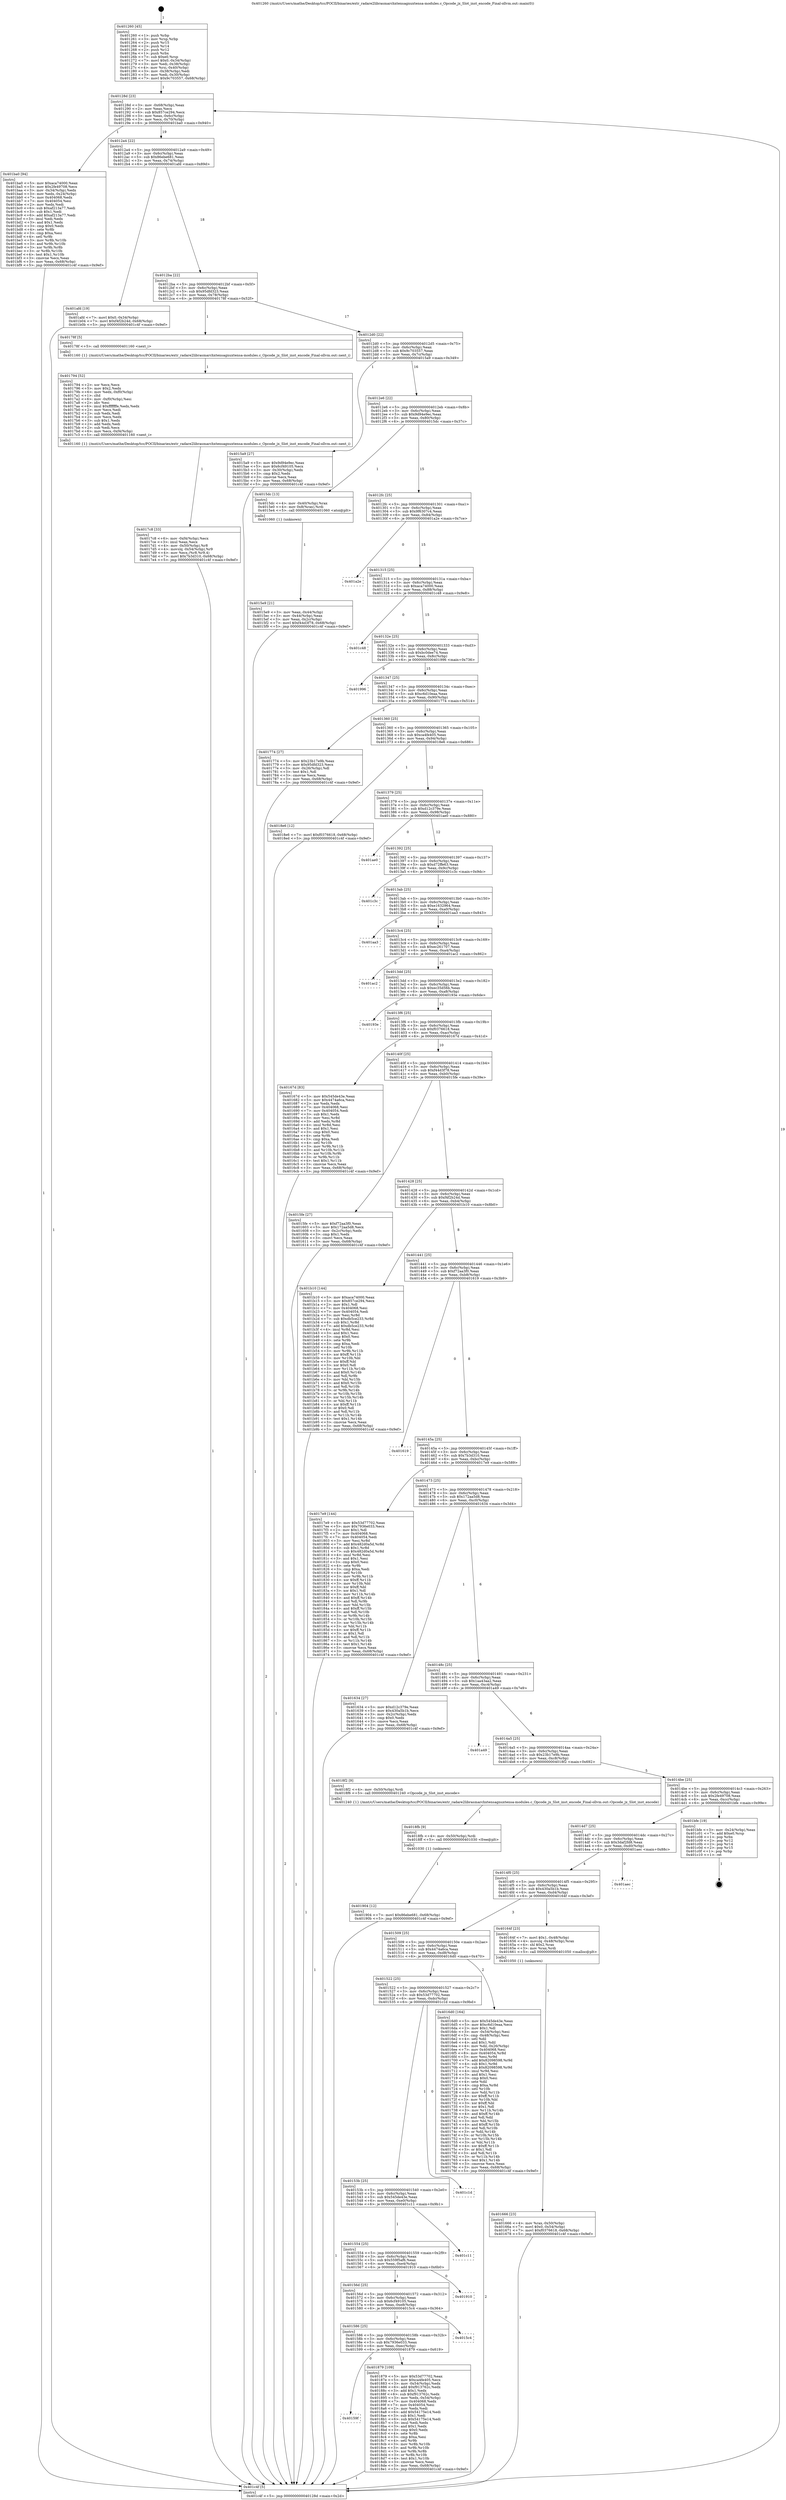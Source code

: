 digraph "0x401260" {
  label = "0x401260 (/mnt/c/Users/mathe/Desktop/tcc/POCII/binaries/extr_radare2librasmarchxtensagnuxtensa-modules.c_Opcode_jx_Slot_inst_encode_Final-ollvm.out::main(0))"
  labelloc = "t"
  node[shape=record]

  Entry [label="",width=0.3,height=0.3,shape=circle,fillcolor=black,style=filled]
  "0x40128d" [label="{
     0x40128d [23]\l
     | [instrs]\l
     &nbsp;&nbsp;0x40128d \<+3\>: mov -0x68(%rbp),%eax\l
     &nbsp;&nbsp;0x401290 \<+2\>: mov %eax,%ecx\l
     &nbsp;&nbsp;0x401292 \<+6\>: sub $0x857ce294,%ecx\l
     &nbsp;&nbsp;0x401298 \<+3\>: mov %eax,-0x6c(%rbp)\l
     &nbsp;&nbsp;0x40129b \<+3\>: mov %ecx,-0x70(%rbp)\l
     &nbsp;&nbsp;0x40129e \<+6\>: je 0000000000401ba0 \<main+0x940\>\l
  }"]
  "0x401ba0" [label="{
     0x401ba0 [94]\l
     | [instrs]\l
     &nbsp;&nbsp;0x401ba0 \<+5\>: mov $0xaca74000,%eax\l
     &nbsp;&nbsp;0x401ba5 \<+5\>: mov $0x2fe49708,%ecx\l
     &nbsp;&nbsp;0x401baa \<+3\>: mov -0x34(%rbp),%edx\l
     &nbsp;&nbsp;0x401bad \<+3\>: mov %edx,-0x24(%rbp)\l
     &nbsp;&nbsp;0x401bb0 \<+7\>: mov 0x404068,%edx\l
     &nbsp;&nbsp;0x401bb7 \<+7\>: mov 0x404054,%esi\l
     &nbsp;&nbsp;0x401bbe \<+2\>: mov %edx,%edi\l
     &nbsp;&nbsp;0x401bc0 \<+6\>: sub $0xaf213a77,%edi\l
     &nbsp;&nbsp;0x401bc6 \<+3\>: sub $0x1,%edi\l
     &nbsp;&nbsp;0x401bc9 \<+6\>: add $0xaf213a77,%edi\l
     &nbsp;&nbsp;0x401bcf \<+3\>: imul %edi,%edx\l
     &nbsp;&nbsp;0x401bd2 \<+3\>: and $0x1,%edx\l
     &nbsp;&nbsp;0x401bd5 \<+3\>: cmp $0x0,%edx\l
     &nbsp;&nbsp;0x401bd8 \<+4\>: sete %r8b\l
     &nbsp;&nbsp;0x401bdc \<+3\>: cmp $0xa,%esi\l
     &nbsp;&nbsp;0x401bdf \<+4\>: setl %r9b\l
     &nbsp;&nbsp;0x401be3 \<+3\>: mov %r8b,%r10b\l
     &nbsp;&nbsp;0x401be6 \<+3\>: and %r9b,%r10b\l
     &nbsp;&nbsp;0x401be9 \<+3\>: xor %r9b,%r8b\l
     &nbsp;&nbsp;0x401bec \<+3\>: or %r8b,%r10b\l
     &nbsp;&nbsp;0x401bef \<+4\>: test $0x1,%r10b\l
     &nbsp;&nbsp;0x401bf3 \<+3\>: cmovne %ecx,%eax\l
     &nbsp;&nbsp;0x401bf6 \<+3\>: mov %eax,-0x68(%rbp)\l
     &nbsp;&nbsp;0x401bf9 \<+5\>: jmp 0000000000401c4f \<main+0x9ef\>\l
  }"]
  "0x4012a4" [label="{
     0x4012a4 [22]\l
     | [instrs]\l
     &nbsp;&nbsp;0x4012a4 \<+5\>: jmp 00000000004012a9 \<main+0x49\>\l
     &nbsp;&nbsp;0x4012a9 \<+3\>: mov -0x6c(%rbp),%eax\l
     &nbsp;&nbsp;0x4012ac \<+5\>: sub $0x86ebe681,%eax\l
     &nbsp;&nbsp;0x4012b1 \<+3\>: mov %eax,-0x74(%rbp)\l
     &nbsp;&nbsp;0x4012b4 \<+6\>: je 0000000000401afd \<main+0x89d\>\l
  }"]
  Exit [label="",width=0.3,height=0.3,shape=circle,fillcolor=black,style=filled,peripheries=2]
  "0x401afd" [label="{
     0x401afd [19]\l
     | [instrs]\l
     &nbsp;&nbsp;0x401afd \<+7\>: movl $0x0,-0x34(%rbp)\l
     &nbsp;&nbsp;0x401b04 \<+7\>: movl $0xf4f2b24d,-0x68(%rbp)\l
     &nbsp;&nbsp;0x401b0b \<+5\>: jmp 0000000000401c4f \<main+0x9ef\>\l
  }"]
  "0x4012ba" [label="{
     0x4012ba [22]\l
     | [instrs]\l
     &nbsp;&nbsp;0x4012ba \<+5\>: jmp 00000000004012bf \<main+0x5f\>\l
     &nbsp;&nbsp;0x4012bf \<+3\>: mov -0x6c(%rbp),%eax\l
     &nbsp;&nbsp;0x4012c2 \<+5\>: sub $0x95dfd323,%eax\l
     &nbsp;&nbsp;0x4012c7 \<+3\>: mov %eax,-0x78(%rbp)\l
     &nbsp;&nbsp;0x4012ca \<+6\>: je 000000000040178f \<main+0x52f\>\l
  }"]
  "0x401904" [label="{
     0x401904 [12]\l
     | [instrs]\l
     &nbsp;&nbsp;0x401904 \<+7\>: movl $0x86ebe681,-0x68(%rbp)\l
     &nbsp;&nbsp;0x40190b \<+5\>: jmp 0000000000401c4f \<main+0x9ef\>\l
  }"]
  "0x40178f" [label="{
     0x40178f [5]\l
     | [instrs]\l
     &nbsp;&nbsp;0x40178f \<+5\>: call 0000000000401160 \<next_i\>\l
     | [calls]\l
     &nbsp;&nbsp;0x401160 \{1\} (/mnt/c/Users/mathe/Desktop/tcc/POCII/binaries/extr_radare2librasmarchxtensagnuxtensa-modules.c_Opcode_jx_Slot_inst_encode_Final-ollvm.out::next_i)\l
  }"]
  "0x4012d0" [label="{
     0x4012d0 [22]\l
     | [instrs]\l
     &nbsp;&nbsp;0x4012d0 \<+5\>: jmp 00000000004012d5 \<main+0x75\>\l
     &nbsp;&nbsp;0x4012d5 \<+3\>: mov -0x6c(%rbp),%eax\l
     &nbsp;&nbsp;0x4012d8 \<+5\>: sub $0x9c703557,%eax\l
     &nbsp;&nbsp;0x4012dd \<+3\>: mov %eax,-0x7c(%rbp)\l
     &nbsp;&nbsp;0x4012e0 \<+6\>: je 00000000004015a9 \<main+0x349\>\l
  }"]
  "0x4018fb" [label="{
     0x4018fb [9]\l
     | [instrs]\l
     &nbsp;&nbsp;0x4018fb \<+4\>: mov -0x50(%rbp),%rdi\l
     &nbsp;&nbsp;0x4018ff \<+5\>: call 0000000000401030 \<free@plt\>\l
     | [calls]\l
     &nbsp;&nbsp;0x401030 \{1\} (unknown)\l
  }"]
  "0x4015a9" [label="{
     0x4015a9 [27]\l
     | [instrs]\l
     &nbsp;&nbsp;0x4015a9 \<+5\>: mov $0x9d94e9ec,%eax\l
     &nbsp;&nbsp;0x4015ae \<+5\>: mov $0x6cf49105,%ecx\l
     &nbsp;&nbsp;0x4015b3 \<+3\>: mov -0x30(%rbp),%edx\l
     &nbsp;&nbsp;0x4015b6 \<+3\>: cmp $0x2,%edx\l
     &nbsp;&nbsp;0x4015b9 \<+3\>: cmovne %ecx,%eax\l
     &nbsp;&nbsp;0x4015bc \<+3\>: mov %eax,-0x68(%rbp)\l
     &nbsp;&nbsp;0x4015bf \<+5\>: jmp 0000000000401c4f \<main+0x9ef\>\l
  }"]
  "0x4012e6" [label="{
     0x4012e6 [22]\l
     | [instrs]\l
     &nbsp;&nbsp;0x4012e6 \<+5\>: jmp 00000000004012eb \<main+0x8b\>\l
     &nbsp;&nbsp;0x4012eb \<+3\>: mov -0x6c(%rbp),%eax\l
     &nbsp;&nbsp;0x4012ee \<+5\>: sub $0x9d94e9ec,%eax\l
     &nbsp;&nbsp;0x4012f3 \<+3\>: mov %eax,-0x80(%rbp)\l
     &nbsp;&nbsp;0x4012f6 \<+6\>: je 00000000004015dc \<main+0x37c\>\l
  }"]
  "0x401c4f" [label="{
     0x401c4f [5]\l
     | [instrs]\l
     &nbsp;&nbsp;0x401c4f \<+5\>: jmp 000000000040128d \<main+0x2d\>\l
  }"]
  "0x401260" [label="{
     0x401260 [45]\l
     | [instrs]\l
     &nbsp;&nbsp;0x401260 \<+1\>: push %rbp\l
     &nbsp;&nbsp;0x401261 \<+3\>: mov %rsp,%rbp\l
     &nbsp;&nbsp;0x401264 \<+2\>: push %r15\l
     &nbsp;&nbsp;0x401266 \<+2\>: push %r14\l
     &nbsp;&nbsp;0x401268 \<+2\>: push %r12\l
     &nbsp;&nbsp;0x40126a \<+1\>: push %rbx\l
     &nbsp;&nbsp;0x40126b \<+7\>: sub $0xe0,%rsp\l
     &nbsp;&nbsp;0x401272 \<+7\>: movl $0x0,-0x34(%rbp)\l
     &nbsp;&nbsp;0x401279 \<+3\>: mov %edi,-0x38(%rbp)\l
     &nbsp;&nbsp;0x40127c \<+4\>: mov %rsi,-0x40(%rbp)\l
     &nbsp;&nbsp;0x401280 \<+3\>: mov -0x38(%rbp),%edi\l
     &nbsp;&nbsp;0x401283 \<+3\>: mov %edi,-0x30(%rbp)\l
     &nbsp;&nbsp;0x401286 \<+7\>: movl $0x9c703557,-0x68(%rbp)\l
  }"]
  "0x40159f" [label="{
     0x40159f\l
  }", style=dashed]
  "0x4015dc" [label="{
     0x4015dc [13]\l
     | [instrs]\l
     &nbsp;&nbsp;0x4015dc \<+4\>: mov -0x40(%rbp),%rax\l
     &nbsp;&nbsp;0x4015e0 \<+4\>: mov 0x8(%rax),%rdi\l
     &nbsp;&nbsp;0x4015e4 \<+5\>: call 0000000000401060 \<atoi@plt\>\l
     | [calls]\l
     &nbsp;&nbsp;0x401060 \{1\} (unknown)\l
  }"]
  "0x4012fc" [label="{
     0x4012fc [25]\l
     | [instrs]\l
     &nbsp;&nbsp;0x4012fc \<+5\>: jmp 0000000000401301 \<main+0xa1\>\l
     &nbsp;&nbsp;0x401301 \<+3\>: mov -0x6c(%rbp),%eax\l
     &nbsp;&nbsp;0x401304 \<+5\>: sub $0x9f6307c4,%eax\l
     &nbsp;&nbsp;0x401309 \<+6\>: mov %eax,-0x84(%rbp)\l
     &nbsp;&nbsp;0x40130f \<+6\>: je 0000000000401a2e \<main+0x7ce\>\l
  }"]
  "0x4015e9" [label="{
     0x4015e9 [21]\l
     | [instrs]\l
     &nbsp;&nbsp;0x4015e9 \<+3\>: mov %eax,-0x44(%rbp)\l
     &nbsp;&nbsp;0x4015ec \<+3\>: mov -0x44(%rbp),%eax\l
     &nbsp;&nbsp;0x4015ef \<+3\>: mov %eax,-0x2c(%rbp)\l
     &nbsp;&nbsp;0x4015f2 \<+7\>: movl $0xf44d3f78,-0x68(%rbp)\l
     &nbsp;&nbsp;0x4015f9 \<+5\>: jmp 0000000000401c4f \<main+0x9ef\>\l
  }"]
  "0x401879" [label="{
     0x401879 [109]\l
     | [instrs]\l
     &nbsp;&nbsp;0x401879 \<+5\>: mov $0x53d77702,%eax\l
     &nbsp;&nbsp;0x40187e \<+5\>: mov $0xca4fe405,%ecx\l
     &nbsp;&nbsp;0x401883 \<+3\>: mov -0x54(%rbp),%edx\l
     &nbsp;&nbsp;0x401886 \<+6\>: add $0xf913762c,%edx\l
     &nbsp;&nbsp;0x40188c \<+3\>: add $0x1,%edx\l
     &nbsp;&nbsp;0x40188f \<+6\>: sub $0xf913762c,%edx\l
     &nbsp;&nbsp;0x401895 \<+3\>: mov %edx,-0x54(%rbp)\l
     &nbsp;&nbsp;0x401898 \<+7\>: mov 0x404068,%edx\l
     &nbsp;&nbsp;0x40189f \<+7\>: mov 0x404054,%esi\l
     &nbsp;&nbsp;0x4018a6 \<+2\>: mov %edx,%edi\l
     &nbsp;&nbsp;0x4018a8 \<+6\>: add $0x54175e14,%edi\l
     &nbsp;&nbsp;0x4018ae \<+3\>: sub $0x1,%edi\l
     &nbsp;&nbsp;0x4018b1 \<+6\>: sub $0x54175e14,%edi\l
     &nbsp;&nbsp;0x4018b7 \<+3\>: imul %edi,%edx\l
     &nbsp;&nbsp;0x4018ba \<+3\>: and $0x1,%edx\l
     &nbsp;&nbsp;0x4018bd \<+3\>: cmp $0x0,%edx\l
     &nbsp;&nbsp;0x4018c0 \<+4\>: sete %r8b\l
     &nbsp;&nbsp;0x4018c4 \<+3\>: cmp $0xa,%esi\l
     &nbsp;&nbsp;0x4018c7 \<+4\>: setl %r9b\l
     &nbsp;&nbsp;0x4018cb \<+3\>: mov %r8b,%r10b\l
     &nbsp;&nbsp;0x4018ce \<+3\>: and %r9b,%r10b\l
     &nbsp;&nbsp;0x4018d1 \<+3\>: xor %r9b,%r8b\l
     &nbsp;&nbsp;0x4018d4 \<+3\>: or %r8b,%r10b\l
     &nbsp;&nbsp;0x4018d7 \<+4\>: test $0x1,%r10b\l
     &nbsp;&nbsp;0x4018db \<+3\>: cmovne %ecx,%eax\l
     &nbsp;&nbsp;0x4018de \<+3\>: mov %eax,-0x68(%rbp)\l
     &nbsp;&nbsp;0x4018e1 \<+5\>: jmp 0000000000401c4f \<main+0x9ef\>\l
  }"]
  "0x401a2e" [label="{
     0x401a2e\l
  }", style=dashed]
  "0x401315" [label="{
     0x401315 [25]\l
     | [instrs]\l
     &nbsp;&nbsp;0x401315 \<+5\>: jmp 000000000040131a \<main+0xba\>\l
     &nbsp;&nbsp;0x40131a \<+3\>: mov -0x6c(%rbp),%eax\l
     &nbsp;&nbsp;0x40131d \<+5\>: sub $0xaca74000,%eax\l
     &nbsp;&nbsp;0x401322 \<+6\>: mov %eax,-0x88(%rbp)\l
     &nbsp;&nbsp;0x401328 \<+6\>: je 0000000000401c48 \<main+0x9e8\>\l
  }"]
  "0x401586" [label="{
     0x401586 [25]\l
     | [instrs]\l
     &nbsp;&nbsp;0x401586 \<+5\>: jmp 000000000040158b \<main+0x32b\>\l
     &nbsp;&nbsp;0x40158b \<+3\>: mov -0x6c(%rbp),%eax\l
     &nbsp;&nbsp;0x40158e \<+5\>: sub $0x7936e033,%eax\l
     &nbsp;&nbsp;0x401593 \<+6\>: mov %eax,-0xec(%rbp)\l
     &nbsp;&nbsp;0x401599 \<+6\>: je 0000000000401879 \<main+0x619\>\l
  }"]
  "0x401c48" [label="{
     0x401c48\l
  }", style=dashed]
  "0x40132e" [label="{
     0x40132e [25]\l
     | [instrs]\l
     &nbsp;&nbsp;0x40132e \<+5\>: jmp 0000000000401333 \<main+0xd3\>\l
     &nbsp;&nbsp;0x401333 \<+3\>: mov -0x6c(%rbp),%eax\l
     &nbsp;&nbsp;0x401336 \<+5\>: sub $0xbc0dee74,%eax\l
     &nbsp;&nbsp;0x40133b \<+6\>: mov %eax,-0x8c(%rbp)\l
     &nbsp;&nbsp;0x401341 \<+6\>: je 0000000000401996 \<main+0x736\>\l
  }"]
  "0x4015c4" [label="{
     0x4015c4\l
  }", style=dashed]
  "0x401996" [label="{
     0x401996\l
  }", style=dashed]
  "0x401347" [label="{
     0x401347 [25]\l
     | [instrs]\l
     &nbsp;&nbsp;0x401347 \<+5\>: jmp 000000000040134c \<main+0xec\>\l
     &nbsp;&nbsp;0x40134c \<+3\>: mov -0x6c(%rbp),%eax\l
     &nbsp;&nbsp;0x40134f \<+5\>: sub $0xc6d10eaa,%eax\l
     &nbsp;&nbsp;0x401354 \<+6\>: mov %eax,-0x90(%rbp)\l
     &nbsp;&nbsp;0x40135a \<+6\>: je 0000000000401774 \<main+0x514\>\l
  }"]
  "0x40156d" [label="{
     0x40156d [25]\l
     | [instrs]\l
     &nbsp;&nbsp;0x40156d \<+5\>: jmp 0000000000401572 \<main+0x312\>\l
     &nbsp;&nbsp;0x401572 \<+3\>: mov -0x6c(%rbp),%eax\l
     &nbsp;&nbsp;0x401575 \<+5\>: sub $0x6cf49105,%eax\l
     &nbsp;&nbsp;0x40157a \<+6\>: mov %eax,-0xe8(%rbp)\l
     &nbsp;&nbsp;0x401580 \<+6\>: je 00000000004015c4 \<main+0x364\>\l
  }"]
  "0x401774" [label="{
     0x401774 [27]\l
     | [instrs]\l
     &nbsp;&nbsp;0x401774 \<+5\>: mov $0x23b17e9b,%eax\l
     &nbsp;&nbsp;0x401779 \<+5\>: mov $0x95dfd323,%ecx\l
     &nbsp;&nbsp;0x40177e \<+3\>: mov -0x26(%rbp),%dl\l
     &nbsp;&nbsp;0x401781 \<+3\>: test $0x1,%dl\l
     &nbsp;&nbsp;0x401784 \<+3\>: cmovne %ecx,%eax\l
     &nbsp;&nbsp;0x401787 \<+3\>: mov %eax,-0x68(%rbp)\l
     &nbsp;&nbsp;0x40178a \<+5\>: jmp 0000000000401c4f \<main+0x9ef\>\l
  }"]
  "0x401360" [label="{
     0x401360 [25]\l
     | [instrs]\l
     &nbsp;&nbsp;0x401360 \<+5\>: jmp 0000000000401365 \<main+0x105\>\l
     &nbsp;&nbsp;0x401365 \<+3\>: mov -0x6c(%rbp),%eax\l
     &nbsp;&nbsp;0x401368 \<+5\>: sub $0xca4fe405,%eax\l
     &nbsp;&nbsp;0x40136d \<+6\>: mov %eax,-0x94(%rbp)\l
     &nbsp;&nbsp;0x401373 \<+6\>: je 00000000004018e6 \<main+0x686\>\l
  }"]
  "0x401910" [label="{
     0x401910\l
  }", style=dashed]
  "0x4018e6" [label="{
     0x4018e6 [12]\l
     | [instrs]\l
     &nbsp;&nbsp;0x4018e6 \<+7\>: movl $0xf0376618,-0x68(%rbp)\l
     &nbsp;&nbsp;0x4018ed \<+5\>: jmp 0000000000401c4f \<main+0x9ef\>\l
  }"]
  "0x401379" [label="{
     0x401379 [25]\l
     | [instrs]\l
     &nbsp;&nbsp;0x401379 \<+5\>: jmp 000000000040137e \<main+0x11e\>\l
     &nbsp;&nbsp;0x40137e \<+3\>: mov -0x6c(%rbp),%eax\l
     &nbsp;&nbsp;0x401381 \<+5\>: sub $0xd12c379e,%eax\l
     &nbsp;&nbsp;0x401386 \<+6\>: mov %eax,-0x98(%rbp)\l
     &nbsp;&nbsp;0x40138c \<+6\>: je 0000000000401ae0 \<main+0x880\>\l
  }"]
  "0x401554" [label="{
     0x401554 [25]\l
     | [instrs]\l
     &nbsp;&nbsp;0x401554 \<+5\>: jmp 0000000000401559 \<main+0x2f9\>\l
     &nbsp;&nbsp;0x401559 \<+3\>: mov -0x6c(%rbp),%eax\l
     &nbsp;&nbsp;0x40155c \<+5\>: sub $0x559f5af6,%eax\l
     &nbsp;&nbsp;0x401561 \<+6\>: mov %eax,-0xe4(%rbp)\l
     &nbsp;&nbsp;0x401567 \<+6\>: je 0000000000401910 \<main+0x6b0\>\l
  }"]
  "0x401ae0" [label="{
     0x401ae0\l
  }", style=dashed]
  "0x401392" [label="{
     0x401392 [25]\l
     | [instrs]\l
     &nbsp;&nbsp;0x401392 \<+5\>: jmp 0000000000401397 \<main+0x137\>\l
     &nbsp;&nbsp;0x401397 \<+3\>: mov -0x6c(%rbp),%eax\l
     &nbsp;&nbsp;0x40139a \<+5\>: sub $0xd72ffe63,%eax\l
     &nbsp;&nbsp;0x40139f \<+6\>: mov %eax,-0x9c(%rbp)\l
     &nbsp;&nbsp;0x4013a5 \<+6\>: je 0000000000401c3c \<main+0x9dc\>\l
  }"]
  "0x401c11" [label="{
     0x401c11\l
  }", style=dashed]
  "0x401c3c" [label="{
     0x401c3c\l
  }", style=dashed]
  "0x4013ab" [label="{
     0x4013ab [25]\l
     | [instrs]\l
     &nbsp;&nbsp;0x4013ab \<+5\>: jmp 00000000004013b0 \<main+0x150\>\l
     &nbsp;&nbsp;0x4013b0 \<+3\>: mov -0x6c(%rbp),%eax\l
     &nbsp;&nbsp;0x4013b3 \<+5\>: sub $0xe1632964,%eax\l
     &nbsp;&nbsp;0x4013b8 \<+6\>: mov %eax,-0xa0(%rbp)\l
     &nbsp;&nbsp;0x4013be \<+6\>: je 0000000000401aa3 \<main+0x843\>\l
  }"]
  "0x40153b" [label="{
     0x40153b [25]\l
     | [instrs]\l
     &nbsp;&nbsp;0x40153b \<+5\>: jmp 0000000000401540 \<main+0x2e0\>\l
     &nbsp;&nbsp;0x401540 \<+3\>: mov -0x6c(%rbp),%eax\l
     &nbsp;&nbsp;0x401543 \<+5\>: sub $0x545de43e,%eax\l
     &nbsp;&nbsp;0x401548 \<+6\>: mov %eax,-0xe0(%rbp)\l
     &nbsp;&nbsp;0x40154e \<+6\>: je 0000000000401c11 \<main+0x9b1\>\l
  }"]
  "0x401aa3" [label="{
     0x401aa3\l
  }", style=dashed]
  "0x4013c4" [label="{
     0x4013c4 [25]\l
     | [instrs]\l
     &nbsp;&nbsp;0x4013c4 \<+5\>: jmp 00000000004013c9 \<main+0x169\>\l
     &nbsp;&nbsp;0x4013c9 \<+3\>: mov -0x6c(%rbp),%eax\l
     &nbsp;&nbsp;0x4013cc \<+5\>: sub $0xec261707,%eax\l
     &nbsp;&nbsp;0x4013d1 \<+6\>: mov %eax,-0xa4(%rbp)\l
     &nbsp;&nbsp;0x4013d7 \<+6\>: je 0000000000401ac2 \<main+0x862\>\l
  }"]
  "0x401c1d" [label="{
     0x401c1d\l
  }", style=dashed]
  "0x401ac2" [label="{
     0x401ac2\l
  }", style=dashed]
  "0x4013dd" [label="{
     0x4013dd [25]\l
     | [instrs]\l
     &nbsp;&nbsp;0x4013dd \<+5\>: jmp 00000000004013e2 \<main+0x182\>\l
     &nbsp;&nbsp;0x4013e2 \<+3\>: mov -0x6c(%rbp),%eax\l
     &nbsp;&nbsp;0x4013e5 \<+5\>: sub $0xec35d56b,%eax\l
     &nbsp;&nbsp;0x4013ea \<+6\>: mov %eax,-0xa8(%rbp)\l
     &nbsp;&nbsp;0x4013f0 \<+6\>: je 000000000040193e \<main+0x6de\>\l
  }"]
  "0x4017c8" [label="{
     0x4017c8 [33]\l
     | [instrs]\l
     &nbsp;&nbsp;0x4017c8 \<+6\>: mov -0xf4(%rbp),%ecx\l
     &nbsp;&nbsp;0x4017ce \<+3\>: imul %eax,%ecx\l
     &nbsp;&nbsp;0x4017d1 \<+4\>: mov -0x50(%rbp),%r8\l
     &nbsp;&nbsp;0x4017d5 \<+4\>: movslq -0x54(%rbp),%r9\l
     &nbsp;&nbsp;0x4017d9 \<+4\>: mov %ecx,(%r8,%r9,4)\l
     &nbsp;&nbsp;0x4017dd \<+7\>: movl $0x7b3d310,-0x68(%rbp)\l
     &nbsp;&nbsp;0x4017e4 \<+5\>: jmp 0000000000401c4f \<main+0x9ef\>\l
  }"]
  "0x40193e" [label="{
     0x40193e\l
  }", style=dashed]
  "0x4013f6" [label="{
     0x4013f6 [25]\l
     | [instrs]\l
     &nbsp;&nbsp;0x4013f6 \<+5\>: jmp 00000000004013fb \<main+0x19b\>\l
     &nbsp;&nbsp;0x4013fb \<+3\>: mov -0x6c(%rbp),%eax\l
     &nbsp;&nbsp;0x4013fe \<+5\>: sub $0xf0376618,%eax\l
     &nbsp;&nbsp;0x401403 \<+6\>: mov %eax,-0xac(%rbp)\l
     &nbsp;&nbsp;0x401409 \<+6\>: je 000000000040167d \<main+0x41d\>\l
  }"]
  "0x401794" [label="{
     0x401794 [52]\l
     | [instrs]\l
     &nbsp;&nbsp;0x401794 \<+2\>: xor %ecx,%ecx\l
     &nbsp;&nbsp;0x401796 \<+5\>: mov $0x2,%edx\l
     &nbsp;&nbsp;0x40179b \<+6\>: mov %edx,-0xf0(%rbp)\l
     &nbsp;&nbsp;0x4017a1 \<+1\>: cltd\l
     &nbsp;&nbsp;0x4017a2 \<+6\>: mov -0xf0(%rbp),%esi\l
     &nbsp;&nbsp;0x4017a8 \<+2\>: idiv %esi\l
     &nbsp;&nbsp;0x4017aa \<+6\>: imul $0xfffffffe,%edx,%edx\l
     &nbsp;&nbsp;0x4017b0 \<+2\>: mov %ecx,%edi\l
     &nbsp;&nbsp;0x4017b2 \<+2\>: sub %edx,%edi\l
     &nbsp;&nbsp;0x4017b4 \<+2\>: mov %ecx,%edx\l
     &nbsp;&nbsp;0x4017b6 \<+3\>: sub $0x1,%edx\l
     &nbsp;&nbsp;0x4017b9 \<+2\>: add %edx,%edi\l
     &nbsp;&nbsp;0x4017bb \<+2\>: sub %edi,%ecx\l
     &nbsp;&nbsp;0x4017bd \<+6\>: mov %ecx,-0xf4(%rbp)\l
     &nbsp;&nbsp;0x4017c3 \<+5\>: call 0000000000401160 \<next_i\>\l
     | [calls]\l
     &nbsp;&nbsp;0x401160 \{1\} (/mnt/c/Users/mathe/Desktop/tcc/POCII/binaries/extr_radare2librasmarchxtensagnuxtensa-modules.c_Opcode_jx_Slot_inst_encode_Final-ollvm.out::next_i)\l
  }"]
  "0x40167d" [label="{
     0x40167d [83]\l
     | [instrs]\l
     &nbsp;&nbsp;0x40167d \<+5\>: mov $0x545de43e,%eax\l
     &nbsp;&nbsp;0x401682 \<+5\>: mov $0x4474a6ca,%ecx\l
     &nbsp;&nbsp;0x401687 \<+2\>: xor %edx,%edx\l
     &nbsp;&nbsp;0x401689 \<+7\>: mov 0x404068,%esi\l
     &nbsp;&nbsp;0x401690 \<+7\>: mov 0x404054,%edi\l
     &nbsp;&nbsp;0x401697 \<+3\>: sub $0x1,%edx\l
     &nbsp;&nbsp;0x40169a \<+3\>: mov %esi,%r8d\l
     &nbsp;&nbsp;0x40169d \<+3\>: add %edx,%r8d\l
     &nbsp;&nbsp;0x4016a0 \<+4\>: imul %r8d,%esi\l
     &nbsp;&nbsp;0x4016a4 \<+3\>: and $0x1,%esi\l
     &nbsp;&nbsp;0x4016a7 \<+3\>: cmp $0x0,%esi\l
     &nbsp;&nbsp;0x4016aa \<+4\>: sete %r9b\l
     &nbsp;&nbsp;0x4016ae \<+3\>: cmp $0xa,%edi\l
     &nbsp;&nbsp;0x4016b1 \<+4\>: setl %r10b\l
     &nbsp;&nbsp;0x4016b5 \<+3\>: mov %r9b,%r11b\l
     &nbsp;&nbsp;0x4016b8 \<+3\>: and %r10b,%r11b\l
     &nbsp;&nbsp;0x4016bb \<+3\>: xor %r10b,%r9b\l
     &nbsp;&nbsp;0x4016be \<+3\>: or %r9b,%r11b\l
     &nbsp;&nbsp;0x4016c1 \<+4\>: test $0x1,%r11b\l
     &nbsp;&nbsp;0x4016c5 \<+3\>: cmovne %ecx,%eax\l
     &nbsp;&nbsp;0x4016c8 \<+3\>: mov %eax,-0x68(%rbp)\l
     &nbsp;&nbsp;0x4016cb \<+5\>: jmp 0000000000401c4f \<main+0x9ef\>\l
  }"]
  "0x40140f" [label="{
     0x40140f [25]\l
     | [instrs]\l
     &nbsp;&nbsp;0x40140f \<+5\>: jmp 0000000000401414 \<main+0x1b4\>\l
     &nbsp;&nbsp;0x401414 \<+3\>: mov -0x6c(%rbp),%eax\l
     &nbsp;&nbsp;0x401417 \<+5\>: sub $0xf44d3f78,%eax\l
     &nbsp;&nbsp;0x40141c \<+6\>: mov %eax,-0xb0(%rbp)\l
     &nbsp;&nbsp;0x401422 \<+6\>: je 00000000004015fe \<main+0x39e\>\l
  }"]
  "0x401522" [label="{
     0x401522 [25]\l
     | [instrs]\l
     &nbsp;&nbsp;0x401522 \<+5\>: jmp 0000000000401527 \<main+0x2c7\>\l
     &nbsp;&nbsp;0x401527 \<+3\>: mov -0x6c(%rbp),%eax\l
     &nbsp;&nbsp;0x40152a \<+5\>: sub $0x53d77702,%eax\l
     &nbsp;&nbsp;0x40152f \<+6\>: mov %eax,-0xdc(%rbp)\l
     &nbsp;&nbsp;0x401535 \<+6\>: je 0000000000401c1d \<main+0x9bd\>\l
  }"]
  "0x4015fe" [label="{
     0x4015fe [27]\l
     | [instrs]\l
     &nbsp;&nbsp;0x4015fe \<+5\>: mov $0xf72aa3f0,%eax\l
     &nbsp;&nbsp;0x401603 \<+5\>: mov $0x172aa5d8,%ecx\l
     &nbsp;&nbsp;0x401608 \<+3\>: mov -0x2c(%rbp),%edx\l
     &nbsp;&nbsp;0x40160b \<+3\>: cmp $0x1,%edx\l
     &nbsp;&nbsp;0x40160e \<+3\>: cmovl %ecx,%eax\l
     &nbsp;&nbsp;0x401611 \<+3\>: mov %eax,-0x68(%rbp)\l
     &nbsp;&nbsp;0x401614 \<+5\>: jmp 0000000000401c4f \<main+0x9ef\>\l
  }"]
  "0x401428" [label="{
     0x401428 [25]\l
     | [instrs]\l
     &nbsp;&nbsp;0x401428 \<+5\>: jmp 000000000040142d \<main+0x1cd\>\l
     &nbsp;&nbsp;0x40142d \<+3\>: mov -0x6c(%rbp),%eax\l
     &nbsp;&nbsp;0x401430 \<+5\>: sub $0xf4f2b24d,%eax\l
     &nbsp;&nbsp;0x401435 \<+6\>: mov %eax,-0xb4(%rbp)\l
     &nbsp;&nbsp;0x40143b \<+6\>: je 0000000000401b10 \<main+0x8b0\>\l
  }"]
  "0x4016d0" [label="{
     0x4016d0 [164]\l
     | [instrs]\l
     &nbsp;&nbsp;0x4016d0 \<+5\>: mov $0x545de43e,%eax\l
     &nbsp;&nbsp;0x4016d5 \<+5\>: mov $0xc6d10eaa,%ecx\l
     &nbsp;&nbsp;0x4016da \<+2\>: mov $0x1,%dl\l
     &nbsp;&nbsp;0x4016dc \<+3\>: mov -0x54(%rbp),%esi\l
     &nbsp;&nbsp;0x4016df \<+3\>: cmp -0x48(%rbp),%esi\l
     &nbsp;&nbsp;0x4016e2 \<+4\>: setl %dil\l
     &nbsp;&nbsp;0x4016e6 \<+4\>: and $0x1,%dil\l
     &nbsp;&nbsp;0x4016ea \<+4\>: mov %dil,-0x26(%rbp)\l
     &nbsp;&nbsp;0x4016ee \<+7\>: mov 0x404068,%esi\l
     &nbsp;&nbsp;0x4016f5 \<+8\>: mov 0x404054,%r8d\l
     &nbsp;&nbsp;0x4016fd \<+3\>: mov %esi,%r9d\l
     &nbsp;&nbsp;0x401700 \<+7\>: add $0x82098598,%r9d\l
     &nbsp;&nbsp;0x401707 \<+4\>: sub $0x1,%r9d\l
     &nbsp;&nbsp;0x40170b \<+7\>: sub $0x82098598,%r9d\l
     &nbsp;&nbsp;0x401712 \<+4\>: imul %r9d,%esi\l
     &nbsp;&nbsp;0x401716 \<+3\>: and $0x1,%esi\l
     &nbsp;&nbsp;0x401719 \<+3\>: cmp $0x0,%esi\l
     &nbsp;&nbsp;0x40171c \<+4\>: sete %dil\l
     &nbsp;&nbsp;0x401720 \<+4\>: cmp $0xa,%r8d\l
     &nbsp;&nbsp;0x401724 \<+4\>: setl %r10b\l
     &nbsp;&nbsp;0x401728 \<+3\>: mov %dil,%r11b\l
     &nbsp;&nbsp;0x40172b \<+4\>: xor $0xff,%r11b\l
     &nbsp;&nbsp;0x40172f \<+3\>: mov %r10b,%bl\l
     &nbsp;&nbsp;0x401732 \<+3\>: xor $0xff,%bl\l
     &nbsp;&nbsp;0x401735 \<+3\>: xor $0x1,%dl\l
     &nbsp;&nbsp;0x401738 \<+3\>: mov %r11b,%r14b\l
     &nbsp;&nbsp;0x40173b \<+4\>: and $0xff,%r14b\l
     &nbsp;&nbsp;0x40173f \<+3\>: and %dl,%dil\l
     &nbsp;&nbsp;0x401742 \<+3\>: mov %bl,%r15b\l
     &nbsp;&nbsp;0x401745 \<+4\>: and $0xff,%r15b\l
     &nbsp;&nbsp;0x401749 \<+3\>: and %dl,%r10b\l
     &nbsp;&nbsp;0x40174c \<+3\>: or %dil,%r14b\l
     &nbsp;&nbsp;0x40174f \<+3\>: or %r10b,%r15b\l
     &nbsp;&nbsp;0x401752 \<+3\>: xor %r15b,%r14b\l
     &nbsp;&nbsp;0x401755 \<+3\>: or %bl,%r11b\l
     &nbsp;&nbsp;0x401758 \<+4\>: xor $0xff,%r11b\l
     &nbsp;&nbsp;0x40175c \<+3\>: or $0x1,%dl\l
     &nbsp;&nbsp;0x40175f \<+3\>: and %dl,%r11b\l
     &nbsp;&nbsp;0x401762 \<+3\>: or %r11b,%r14b\l
     &nbsp;&nbsp;0x401765 \<+4\>: test $0x1,%r14b\l
     &nbsp;&nbsp;0x401769 \<+3\>: cmovne %ecx,%eax\l
     &nbsp;&nbsp;0x40176c \<+3\>: mov %eax,-0x68(%rbp)\l
     &nbsp;&nbsp;0x40176f \<+5\>: jmp 0000000000401c4f \<main+0x9ef\>\l
  }"]
  "0x401b10" [label="{
     0x401b10 [144]\l
     | [instrs]\l
     &nbsp;&nbsp;0x401b10 \<+5\>: mov $0xaca74000,%eax\l
     &nbsp;&nbsp;0x401b15 \<+5\>: mov $0x857ce294,%ecx\l
     &nbsp;&nbsp;0x401b1a \<+2\>: mov $0x1,%dl\l
     &nbsp;&nbsp;0x401b1c \<+7\>: mov 0x404068,%esi\l
     &nbsp;&nbsp;0x401b23 \<+7\>: mov 0x404054,%edi\l
     &nbsp;&nbsp;0x401b2a \<+3\>: mov %esi,%r8d\l
     &nbsp;&nbsp;0x401b2d \<+7\>: sub $0xdb5ce233,%r8d\l
     &nbsp;&nbsp;0x401b34 \<+4\>: sub $0x1,%r8d\l
     &nbsp;&nbsp;0x401b38 \<+7\>: add $0xdb5ce233,%r8d\l
     &nbsp;&nbsp;0x401b3f \<+4\>: imul %r8d,%esi\l
     &nbsp;&nbsp;0x401b43 \<+3\>: and $0x1,%esi\l
     &nbsp;&nbsp;0x401b46 \<+3\>: cmp $0x0,%esi\l
     &nbsp;&nbsp;0x401b49 \<+4\>: sete %r9b\l
     &nbsp;&nbsp;0x401b4d \<+3\>: cmp $0xa,%edi\l
     &nbsp;&nbsp;0x401b50 \<+4\>: setl %r10b\l
     &nbsp;&nbsp;0x401b54 \<+3\>: mov %r9b,%r11b\l
     &nbsp;&nbsp;0x401b57 \<+4\>: xor $0xff,%r11b\l
     &nbsp;&nbsp;0x401b5b \<+3\>: mov %r10b,%bl\l
     &nbsp;&nbsp;0x401b5e \<+3\>: xor $0xff,%bl\l
     &nbsp;&nbsp;0x401b61 \<+3\>: xor $0x0,%dl\l
     &nbsp;&nbsp;0x401b64 \<+3\>: mov %r11b,%r14b\l
     &nbsp;&nbsp;0x401b67 \<+4\>: and $0x0,%r14b\l
     &nbsp;&nbsp;0x401b6b \<+3\>: and %dl,%r9b\l
     &nbsp;&nbsp;0x401b6e \<+3\>: mov %bl,%r15b\l
     &nbsp;&nbsp;0x401b71 \<+4\>: and $0x0,%r15b\l
     &nbsp;&nbsp;0x401b75 \<+3\>: and %dl,%r10b\l
     &nbsp;&nbsp;0x401b78 \<+3\>: or %r9b,%r14b\l
     &nbsp;&nbsp;0x401b7b \<+3\>: or %r10b,%r15b\l
     &nbsp;&nbsp;0x401b7e \<+3\>: xor %r15b,%r14b\l
     &nbsp;&nbsp;0x401b81 \<+3\>: or %bl,%r11b\l
     &nbsp;&nbsp;0x401b84 \<+4\>: xor $0xff,%r11b\l
     &nbsp;&nbsp;0x401b88 \<+3\>: or $0x0,%dl\l
     &nbsp;&nbsp;0x401b8b \<+3\>: and %dl,%r11b\l
     &nbsp;&nbsp;0x401b8e \<+3\>: or %r11b,%r14b\l
     &nbsp;&nbsp;0x401b91 \<+4\>: test $0x1,%r14b\l
     &nbsp;&nbsp;0x401b95 \<+3\>: cmovne %ecx,%eax\l
     &nbsp;&nbsp;0x401b98 \<+3\>: mov %eax,-0x68(%rbp)\l
     &nbsp;&nbsp;0x401b9b \<+5\>: jmp 0000000000401c4f \<main+0x9ef\>\l
  }"]
  "0x401441" [label="{
     0x401441 [25]\l
     | [instrs]\l
     &nbsp;&nbsp;0x401441 \<+5\>: jmp 0000000000401446 \<main+0x1e6\>\l
     &nbsp;&nbsp;0x401446 \<+3\>: mov -0x6c(%rbp),%eax\l
     &nbsp;&nbsp;0x401449 \<+5\>: sub $0xf72aa3f0,%eax\l
     &nbsp;&nbsp;0x40144e \<+6\>: mov %eax,-0xb8(%rbp)\l
     &nbsp;&nbsp;0x401454 \<+6\>: je 0000000000401619 \<main+0x3b9\>\l
  }"]
  "0x401666" [label="{
     0x401666 [23]\l
     | [instrs]\l
     &nbsp;&nbsp;0x401666 \<+4\>: mov %rax,-0x50(%rbp)\l
     &nbsp;&nbsp;0x40166a \<+7\>: movl $0x0,-0x54(%rbp)\l
     &nbsp;&nbsp;0x401671 \<+7\>: movl $0xf0376618,-0x68(%rbp)\l
     &nbsp;&nbsp;0x401678 \<+5\>: jmp 0000000000401c4f \<main+0x9ef\>\l
  }"]
  "0x401619" [label="{
     0x401619\l
  }", style=dashed]
  "0x40145a" [label="{
     0x40145a [25]\l
     | [instrs]\l
     &nbsp;&nbsp;0x40145a \<+5\>: jmp 000000000040145f \<main+0x1ff\>\l
     &nbsp;&nbsp;0x40145f \<+3\>: mov -0x6c(%rbp),%eax\l
     &nbsp;&nbsp;0x401462 \<+5\>: sub $0x7b3d310,%eax\l
     &nbsp;&nbsp;0x401467 \<+6\>: mov %eax,-0xbc(%rbp)\l
     &nbsp;&nbsp;0x40146d \<+6\>: je 00000000004017e9 \<main+0x589\>\l
  }"]
  "0x401509" [label="{
     0x401509 [25]\l
     | [instrs]\l
     &nbsp;&nbsp;0x401509 \<+5\>: jmp 000000000040150e \<main+0x2ae\>\l
     &nbsp;&nbsp;0x40150e \<+3\>: mov -0x6c(%rbp),%eax\l
     &nbsp;&nbsp;0x401511 \<+5\>: sub $0x4474a6ca,%eax\l
     &nbsp;&nbsp;0x401516 \<+6\>: mov %eax,-0xd8(%rbp)\l
     &nbsp;&nbsp;0x40151c \<+6\>: je 00000000004016d0 \<main+0x470\>\l
  }"]
  "0x4017e9" [label="{
     0x4017e9 [144]\l
     | [instrs]\l
     &nbsp;&nbsp;0x4017e9 \<+5\>: mov $0x53d77702,%eax\l
     &nbsp;&nbsp;0x4017ee \<+5\>: mov $0x7936e033,%ecx\l
     &nbsp;&nbsp;0x4017f3 \<+2\>: mov $0x1,%dl\l
     &nbsp;&nbsp;0x4017f5 \<+7\>: mov 0x404068,%esi\l
     &nbsp;&nbsp;0x4017fc \<+7\>: mov 0x404054,%edi\l
     &nbsp;&nbsp;0x401803 \<+3\>: mov %esi,%r8d\l
     &nbsp;&nbsp;0x401806 \<+7\>: add $0x482d0a5d,%r8d\l
     &nbsp;&nbsp;0x40180d \<+4\>: sub $0x1,%r8d\l
     &nbsp;&nbsp;0x401811 \<+7\>: sub $0x482d0a5d,%r8d\l
     &nbsp;&nbsp;0x401818 \<+4\>: imul %r8d,%esi\l
     &nbsp;&nbsp;0x40181c \<+3\>: and $0x1,%esi\l
     &nbsp;&nbsp;0x40181f \<+3\>: cmp $0x0,%esi\l
     &nbsp;&nbsp;0x401822 \<+4\>: sete %r9b\l
     &nbsp;&nbsp;0x401826 \<+3\>: cmp $0xa,%edi\l
     &nbsp;&nbsp;0x401829 \<+4\>: setl %r10b\l
     &nbsp;&nbsp;0x40182d \<+3\>: mov %r9b,%r11b\l
     &nbsp;&nbsp;0x401830 \<+4\>: xor $0xff,%r11b\l
     &nbsp;&nbsp;0x401834 \<+3\>: mov %r10b,%bl\l
     &nbsp;&nbsp;0x401837 \<+3\>: xor $0xff,%bl\l
     &nbsp;&nbsp;0x40183a \<+3\>: xor $0x1,%dl\l
     &nbsp;&nbsp;0x40183d \<+3\>: mov %r11b,%r14b\l
     &nbsp;&nbsp;0x401840 \<+4\>: and $0xff,%r14b\l
     &nbsp;&nbsp;0x401844 \<+3\>: and %dl,%r9b\l
     &nbsp;&nbsp;0x401847 \<+3\>: mov %bl,%r15b\l
     &nbsp;&nbsp;0x40184a \<+4\>: and $0xff,%r15b\l
     &nbsp;&nbsp;0x40184e \<+3\>: and %dl,%r10b\l
     &nbsp;&nbsp;0x401851 \<+3\>: or %r9b,%r14b\l
     &nbsp;&nbsp;0x401854 \<+3\>: or %r10b,%r15b\l
     &nbsp;&nbsp;0x401857 \<+3\>: xor %r15b,%r14b\l
     &nbsp;&nbsp;0x40185a \<+3\>: or %bl,%r11b\l
     &nbsp;&nbsp;0x40185d \<+4\>: xor $0xff,%r11b\l
     &nbsp;&nbsp;0x401861 \<+3\>: or $0x1,%dl\l
     &nbsp;&nbsp;0x401864 \<+3\>: and %dl,%r11b\l
     &nbsp;&nbsp;0x401867 \<+3\>: or %r11b,%r14b\l
     &nbsp;&nbsp;0x40186a \<+4\>: test $0x1,%r14b\l
     &nbsp;&nbsp;0x40186e \<+3\>: cmovne %ecx,%eax\l
     &nbsp;&nbsp;0x401871 \<+3\>: mov %eax,-0x68(%rbp)\l
     &nbsp;&nbsp;0x401874 \<+5\>: jmp 0000000000401c4f \<main+0x9ef\>\l
  }"]
  "0x401473" [label="{
     0x401473 [25]\l
     | [instrs]\l
     &nbsp;&nbsp;0x401473 \<+5\>: jmp 0000000000401478 \<main+0x218\>\l
     &nbsp;&nbsp;0x401478 \<+3\>: mov -0x6c(%rbp),%eax\l
     &nbsp;&nbsp;0x40147b \<+5\>: sub $0x172aa5d8,%eax\l
     &nbsp;&nbsp;0x401480 \<+6\>: mov %eax,-0xc0(%rbp)\l
     &nbsp;&nbsp;0x401486 \<+6\>: je 0000000000401634 \<main+0x3d4\>\l
  }"]
  "0x40164f" [label="{
     0x40164f [23]\l
     | [instrs]\l
     &nbsp;&nbsp;0x40164f \<+7\>: movl $0x1,-0x48(%rbp)\l
     &nbsp;&nbsp;0x401656 \<+4\>: movslq -0x48(%rbp),%rax\l
     &nbsp;&nbsp;0x40165a \<+4\>: shl $0x2,%rax\l
     &nbsp;&nbsp;0x40165e \<+3\>: mov %rax,%rdi\l
     &nbsp;&nbsp;0x401661 \<+5\>: call 0000000000401050 \<malloc@plt\>\l
     | [calls]\l
     &nbsp;&nbsp;0x401050 \{1\} (unknown)\l
  }"]
  "0x401634" [label="{
     0x401634 [27]\l
     | [instrs]\l
     &nbsp;&nbsp;0x401634 \<+5\>: mov $0xd12c379e,%eax\l
     &nbsp;&nbsp;0x401639 \<+5\>: mov $0x430a5b1b,%ecx\l
     &nbsp;&nbsp;0x40163e \<+3\>: mov -0x2c(%rbp),%edx\l
     &nbsp;&nbsp;0x401641 \<+3\>: cmp $0x0,%edx\l
     &nbsp;&nbsp;0x401644 \<+3\>: cmove %ecx,%eax\l
     &nbsp;&nbsp;0x401647 \<+3\>: mov %eax,-0x68(%rbp)\l
     &nbsp;&nbsp;0x40164a \<+5\>: jmp 0000000000401c4f \<main+0x9ef\>\l
  }"]
  "0x40148c" [label="{
     0x40148c [25]\l
     | [instrs]\l
     &nbsp;&nbsp;0x40148c \<+5\>: jmp 0000000000401491 \<main+0x231\>\l
     &nbsp;&nbsp;0x401491 \<+3\>: mov -0x6c(%rbp),%eax\l
     &nbsp;&nbsp;0x401494 \<+5\>: sub $0x1aa43aa2,%eax\l
     &nbsp;&nbsp;0x401499 \<+6\>: mov %eax,-0xc4(%rbp)\l
     &nbsp;&nbsp;0x40149f \<+6\>: je 0000000000401a49 \<main+0x7e9\>\l
  }"]
  "0x4014f0" [label="{
     0x4014f0 [25]\l
     | [instrs]\l
     &nbsp;&nbsp;0x4014f0 \<+5\>: jmp 00000000004014f5 \<main+0x295\>\l
     &nbsp;&nbsp;0x4014f5 \<+3\>: mov -0x6c(%rbp),%eax\l
     &nbsp;&nbsp;0x4014f8 \<+5\>: sub $0x430a5b1b,%eax\l
     &nbsp;&nbsp;0x4014fd \<+6\>: mov %eax,-0xd4(%rbp)\l
     &nbsp;&nbsp;0x401503 \<+6\>: je 000000000040164f \<main+0x3ef\>\l
  }"]
  "0x401a49" [label="{
     0x401a49\l
  }", style=dashed]
  "0x4014a5" [label="{
     0x4014a5 [25]\l
     | [instrs]\l
     &nbsp;&nbsp;0x4014a5 \<+5\>: jmp 00000000004014aa \<main+0x24a\>\l
     &nbsp;&nbsp;0x4014aa \<+3\>: mov -0x6c(%rbp),%eax\l
     &nbsp;&nbsp;0x4014ad \<+5\>: sub $0x23b17e9b,%eax\l
     &nbsp;&nbsp;0x4014b2 \<+6\>: mov %eax,-0xc8(%rbp)\l
     &nbsp;&nbsp;0x4014b8 \<+6\>: je 00000000004018f2 \<main+0x692\>\l
  }"]
  "0x401aec" [label="{
     0x401aec\l
  }", style=dashed]
  "0x4018f2" [label="{
     0x4018f2 [9]\l
     | [instrs]\l
     &nbsp;&nbsp;0x4018f2 \<+4\>: mov -0x50(%rbp),%rdi\l
     &nbsp;&nbsp;0x4018f6 \<+5\>: call 0000000000401240 \<Opcode_jx_Slot_inst_encode\>\l
     | [calls]\l
     &nbsp;&nbsp;0x401240 \{1\} (/mnt/c/Users/mathe/Desktop/tcc/POCII/binaries/extr_radare2librasmarchxtensagnuxtensa-modules.c_Opcode_jx_Slot_inst_encode_Final-ollvm.out::Opcode_jx_Slot_inst_encode)\l
  }"]
  "0x4014be" [label="{
     0x4014be [25]\l
     | [instrs]\l
     &nbsp;&nbsp;0x4014be \<+5\>: jmp 00000000004014c3 \<main+0x263\>\l
     &nbsp;&nbsp;0x4014c3 \<+3\>: mov -0x6c(%rbp),%eax\l
     &nbsp;&nbsp;0x4014c6 \<+5\>: sub $0x2fe49708,%eax\l
     &nbsp;&nbsp;0x4014cb \<+6\>: mov %eax,-0xcc(%rbp)\l
     &nbsp;&nbsp;0x4014d1 \<+6\>: je 0000000000401bfe \<main+0x99e\>\l
  }"]
  "0x4014d7" [label="{
     0x4014d7 [25]\l
     | [instrs]\l
     &nbsp;&nbsp;0x4014d7 \<+5\>: jmp 00000000004014dc \<main+0x27c\>\l
     &nbsp;&nbsp;0x4014dc \<+3\>: mov -0x6c(%rbp),%eax\l
     &nbsp;&nbsp;0x4014df \<+5\>: sub $0x3daf2fd8,%eax\l
     &nbsp;&nbsp;0x4014e4 \<+6\>: mov %eax,-0xd0(%rbp)\l
     &nbsp;&nbsp;0x4014ea \<+6\>: je 0000000000401aec \<main+0x88c\>\l
  }"]
  "0x401bfe" [label="{
     0x401bfe [19]\l
     | [instrs]\l
     &nbsp;&nbsp;0x401bfe \<+3\>: mov -0x24(%rbp),%eax\l
     &nbsp;&nbsp;0x401c01 \<+7\>: add $0xe0,%rsp\l
     &nbsp;&nbsp;0x401c08 \<+1\>: pop %rbx\l
     &nbsp;&nbsp;0x401c09 \<+2\>: pop %r12\l
     &nbsp;&nbsp;0x401c0b \<+2\>: pop %r14\l
     &nbsp;&nbsp;0x401c0d \<+2\>: pop %r15\l
     &nbsp;&nbsp;0x401c0f \<+1\>: pop %rbp\l
     &nbsp;&nbsp;0x401c10 \<+1\>: ret\l
  }"]
  Entry -> "0x401260" [label=" 1"]
  "0x40128d" -> "0x401ba0" [label=" 1"]
  "0x40128d" -> "0x4012a4" [label=" 19"]
  "0x401bfe" -> Exit [label=" 1"]
  "0x4012a4" -> "0x401afd" [label=" 1"]
  "0x4012a4" -> "0x4012ba" [label=" 18"]
  "0x401ba0" -> "0x401c4f" [label=" 1"]
  "0x4012ba" -> "0x40178f" [label=" 1"]
  "0x4012ba" -> "0x4012d0" [label=" 17"]
  "0x401b10" -> "0x401c4f" [label=" 1"]
  "0x4012d0" -> "0x4015a9" [label=" 1"]
  "0x4012d0" -> "0x4012e6" [label=" 16"]
  "0x4015a9" -> "0x401c4f" [label=" 1"]
  "0x401260" -> "0x40128d" [label=" 1"]
  "0x401c4f" -> "0x40128d" [label=" 19"]
  "0x401afd" -> "0x401c4f" [label=" 1"]
  "0x4012e6" -> "0x4015dc" [label=" 1"]
  "0x4012e6" -> "0x4012fc" [label=" 15"]
  "0x4015dc" -> "0x4015e9" [label=" 1"]
  "0x4015e9" -> "0x401c4f" [label=" 1"]
  "0x401904" -> "0x401c4f" [label=" 1"]
  "0x4012fc" -> "0x401a2e" [label=" 0"]
  "0x4012fc" -> "0x401315" [label=" 15"]
  "0x4018fb" -> "0x401904" [label=" 1"]
  "0x401315" -> "0x401c48" [label=" 0"]
  "0x401315" -> "0x40132e" [label=" 15"]
  "0x4018e6" -> "0x401c4f" [label=" 1"]
  "0x40132e" -> "0x401996" [label=" 0"]
  "0x40132e" -> "0x401347" [label=" 15"]
  "0x401879" -> "0x401c4f" [label=" 1"]
  "0x401347" -> "0x401774" [label=" 2"]
  "0x401347" -> "0x401360" [label=" 13"]
  "0x401586" -> "0x401879" [label=" 1"]
  "0x401360" -> "0x4018e6" [label=" 1"]
  "0x401360" -> "0x401379" [label=" 12"]
  "0x4018f2" -> "0x4018fb" [label=" 1"]
  "0x401379" -> "0x401ae0" [label=" 0"]
  "0x401379" -> "0x401392" [label=" 12"]
  "0x40156d" -> "0x4015c4" [label=" 0"]
  "0x401392" -> "0x401c3c" [label=" 0"]
  "0x401392" -> "0x4013ab" [label=" 12"]
  "0x401586" -> "0x40159f" [label=" 0"]
  "0x4013ab" -> "0x401aa3" [label=" 0"]
  "0x4013ab" -> "0x4013c4" [label=" 12"]
  "0x401554" -> "0x401910" [label=" 0"]
  "0x4013c4" -> "0x401ac2" [label=" 0"]
  "0x4013c4" -> "0x4013dd" [label=" 12"]
  "0x40156d" -> "0x401586" [label=" 1"]
  "0x4013dd" -> "0x40193e" [label=" 0"]
  "0x4013dd" -> "0x4013f6" [label=" 12"]
  "0x40153b" -> "0x401c11" [label=" 0"]
  "0x4013f6" -> "0x40167d" [label=" 2"]
  "0x4013f6" -> "0x40140f" [label=" 10"]
  "0x401554" -> "0x40156d" [label=" 1"]
  "0x40140f" -> "0x4015fe" [label=" 1"]
  "0x40140f" -> "0x401428" [label=" 9"]
  "0x4015fe" -> "0x401c4f" [label=" 1"]
  "0x401522" -> "0x40153b" [label=" 1"]
  "0x401428" -> "0x401b10" [label=" 1"]
  "0x401428" -> "0x401441" [label=" 8"]
  "0x401522" -> "0x401c1d" [label=" 0"]
  "0x401441" -> "0x401619" [label=" 0"]
  "0x401441" -> "0x40145a" [label=" 8"]
  "0x4017e9" -> "0x401c4f" [label=" 1"]
  "0x40145a" -> "0x4017e9" [label=" 1"]
  "0x40145a" -> "0x401473" [label=" 7"]
  "0x4017c8" -> "0x401c4f" [label=" 1"]
  "0x401473" -> "0x401634" [label=" 1"]
  "0x401473" -> "0x40148c" [label=" 6"]
  "0x401634" -> "0x401c4f" [label=" 1"]
  "0x401794" -> "0x4017c8" [label=" 1"]
  "0x40148c" -> "0x401a49" [label=" 0"]
  "0x40148c" -> "0x4014a5" [label=" 6"]
  "0x401774" -> "0x401c4f" [label=" 2"]
  "0x4014a5" -> "0x4018f2" [label=" 1"]
  "0x4014a5" -> "0x4014be" [label=" 5"]
  "0x4016d0" -> "0x401c4f" [label=" 2"]
  "0x4014be" -> "0x401bfe" [label=" 1"]
  "0x4014be" -> "0x4014d7" [label=" 4"]
  "0x401509" -> "0x401522" [label=" 1"]
  "0x4014d7" -> "0x401aec" [label=" 0"]
  "0x4014d7" -> "0x4014f0" [label=" 4"]
  "0x40178f" -> "0x401794" [label=" 1"]
  "0x4014f0" -> "0x40164f" [label=" 1"]
  "0x4014f0" -> "0x401509" [label=" 3"]
  "0x40164f" -> "0x401666" [label=" 1"]
  "0x401666" -> "0x401c4f" [label=" 1"]
  "0x40167d" -> "0x401c4f" [label=" 2"]
  "0x40153b" -> "0x401554" [label=" 1"]
  "0x401509" -> "0x4016d0" [label=" 2"]
}
